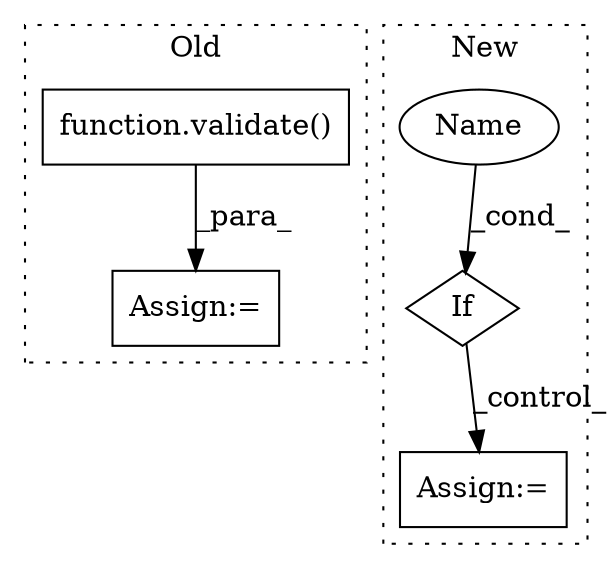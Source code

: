 digraph G {
subgraph cluster0 {
1 [label="function.validate()" a="75" s="7924,8011" l="9,63" shape="box"];
3 [label="Assign:=" a="68" s="7911" l="13" shape="box"];
label = "Old";
style="dotted";
}
subgraph cluster1 {
2 [label="If" a="96" s="5431" l="3" shape="diamond"];
4 [label="Assign:=" a="68" s="5772" l="3" shape="box"];
5 [label="Name" a="87" s="5434" l="11" shape="ellipse"];
label = "New";
style="dotted";
}
1 -> 3 [label="_para_"];
2 -> 4 [label="_control_"];
5 -> 2 [label="_cond_"];
}